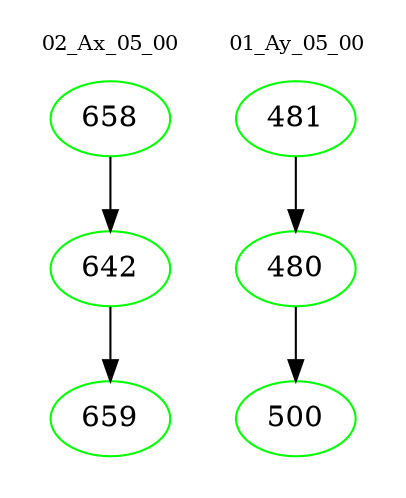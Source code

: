 digraph{
subgraph cluster_0 {
color = white
label = "02_Ax_05_00";
fontsize=10;
T0_658 [label="658", color="green"]
T0_658 -> T0_642 [color="black"]
T0_642 [label="642", color="green"]
T0_642 -> T0_659 [color="black"]
T0_659 [label="659", color="green"]
}
subgraph cluster_1 {
color = white
label = "01_Ay_05_00";
fontsize=10;
T1_481 [label="481", color="green"]
T1_481 -> T1_480 [color="black"]
T1_480 [label="480", color="green"]
T1_480 -> T1_500 [color="black"]
T1_500 [label="500", color="green"]
}
}
